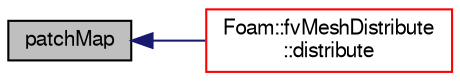 digraph "patchMap"
{
  bgcolor="transparent";
  edge [fontname="FreeSans",fontsize="10",labelfontname="FreeSans",labelfontsize="10"];
  node [fontname="FreeSans",fontsize="10",shape=record];
  rankdir="LR";
  Node1 [label="patchMap",height=0.2,width=0.4,color="black", fillcolor="grey75", style="filled" fontcolor="black"];
  Node1 -> Node2 [dir="back",color="midnightblue",fontsize="10",style="solid",fontname="FreeSans"];
  Node2 [label="Foam::fvMeshDistribute\l::distribute",height=0.2,width=0.4,color="red",URL="$a00853.html#acb11a389cf765470aea69d37a526cf1f",tooltip="Send cells to neighbours according to distribution. "];
}
